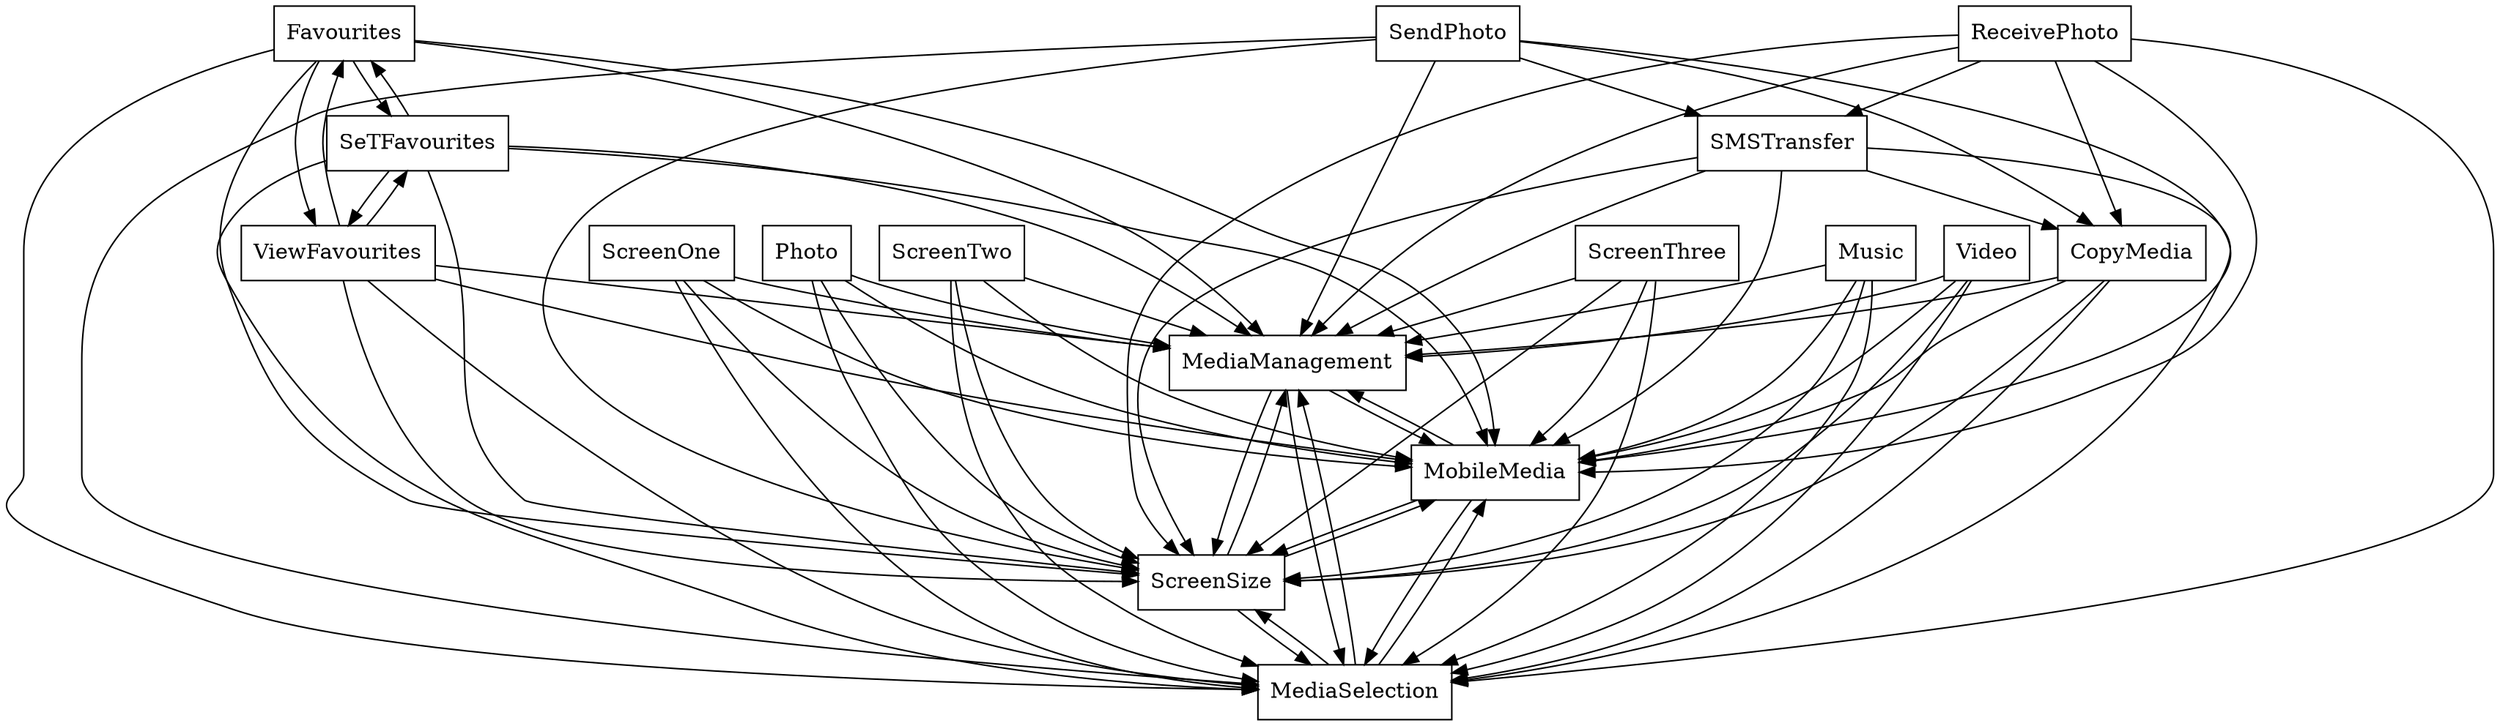 digraph{
graph [rankdir=TB];
node [shape=box];
edge [arrowhead=normal];
0[label="ScreenThree",]
1[label="SendPhoto",]
2[label="ScreenOne",]
3[label="Photo",]
4[label="ScreenTwo",]
5[label="SMSTransfer",]
6[label="MediaManagement",]
7[label="Favourites",]
8[label="MobileMedia",]
9[label="MediaSelection",]
10[label="ScreenSize",]
11[label="Music",]
12[label="ReceivePhoto",]
13[label="SeTFavourites",]
14[label="CopyMedia",]
15[label="Video",]
16[label="ViewFavourites",]
0->6[label="",]
0->8[label="",]
0->9[label="",]
0->10[label="",]
1->5[label="",]
1->6[label="",]
1->8[label="",]
1->9[label="",]
1->10[label="",]
1->14[label="",]
2->6[label="",]
2->8[label="",]
2->9[label="",]
2->10[label="",]
3->6[label="",]
3->8[label="",]
3->9[label="",]
3->10[label="",]
4->6[label="",]
4->8[label="",]
4->9[label="",]
4->10[label="",]
5->6[label="",]
5->8[label="",]
5->9[label="",]
5->10[label="",]
5->14[label="",]
6->8[label="",]
6->9[label="",]
6->10[label="",]
7->6[label="",]
7->8[label="",]
7->9[label="",]
7->10[label="",]
7->13[label="",]
7->16[label="",]
8->6[label="",]
8->9[label="",]
8->10[label="",]
9->6[label="",]
9->8[label="",]
9->10[label="",]
10->6[label="",]
10->8[label="",]
10->9[label="",]
11->6[label="",]
11->8[label="",]
11->9[label="",]
11->10[label="",]
12->5[label="",]
12->6[label="",]
12->8[label="",]
12->9[label="",]
12->10[label="",]
12->14[label="",]
13->6[label="",]
13->7[label="",]
13->8[label="",]
13->9[label="",]
13->10[label="",]
13->16[label="",]
14->6[label="",]
14->8[label="",]
14->9[label="",]
14->10[label="",]
15->6[label="",]
15->8[label="",]
15->9[label="",]
15->10[label="",]
16->6[label="",]
16->7[label="",]
16->8[label="",]
16->9[label="",]
16->10[label="",]
16->13[label="",]
}
